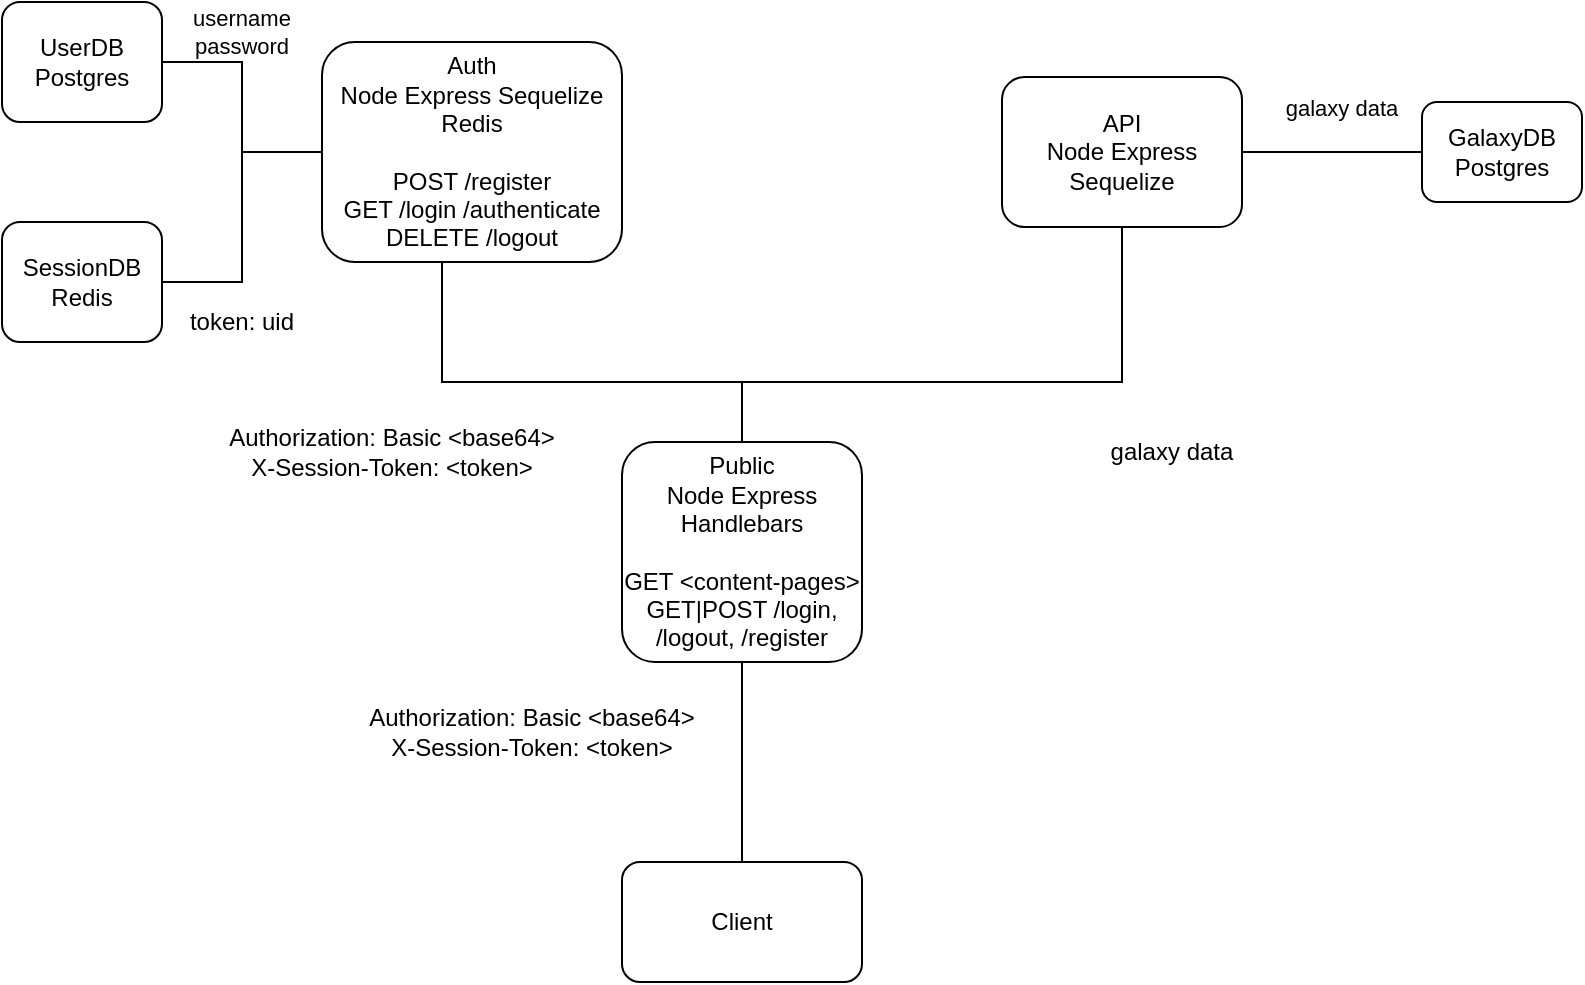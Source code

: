 <mxfile version="24.2.2" type="device">
  <diagram name="Page-1" id="-mHw6giU4msM1elWIZ3y">
    <mxGraphModel dx="373" dy="755" grid="1" gridSize="10" guides="1" tooltips="1" connect="1" arrows="1" fold="1" page="1" pageScale="1" pageWidth="850" pageHeight="1100" math="0" shadow="0">
      <root>
        <mxCell id="0" />
        <mxCell id="1" parent="0" />
        <mxCell id="w-C8GHnoNehhJUKiD736-12" style="edgeStyle=orthogonalEdgeStyle;rounded=0;orthogonalLoop=1;jettySize=auto;html=1;exitX=0;exitY=0.5;exitDx=0;exitDy=0;entryX=1;entryY=0.5;entryDx=0;entryDy=0;endArrow=none;endFill=0;" edge="1" parent="1" source="w-C8GHnoNehhJUKiD736-2" target="w-C8GHnoNehhJUKiD736-4">
          <mxGeometry relative="1" as="geometry" />
        </mxCell>
        <mxCell id="w-C8GHnoNehhJUKiD736-14" style="edgeStyle=orthogonalEdgeStyle;rounded=0;orthogonalLoop=1;jettySize=auto;html=1;exitX=0.5;exitY=1;exitDx=0;exitDy=0;entryX=0.5;entryY=0;entryDx=0;entryDy=0;endArrow=none;endFill=0;" edge="1" parent="1" source="w-C8GHnoNehhJUKiD736-2" target="w-C8GHnoNehhJUKiD736-13">
          <mxGeometry relative="1" as="geometry">
            <Array as="points">
              <mxPoint x="260" y="430" />
              <mxPoint x="410" y="430" />
            </Array>
          </mxGeometry>
        </mxCell>
        <mxCell id="w-C8GHnoNehhJUKiD736-2" value="&lt;div&gt;Auth&lt;/div&gt;&lt;div&gt;Node Express Sequelize Redis&lt;br&gt;&lt;/div&gt;&lt;div&gt;&lt;br&gt;&lt;/div&gt;&lt;div&gt;POST /register&lt;/div&gt;&lt;div&gt;GET /login /authenticate&lt;/div&gt;&lt;div&gt;DELETE /logout &lt;/div&gt;" style="rounded=1;whiteSpace=wrap;html=1;" vertex="1" parent="1">
          <mxGeometry x="200" y="260" width="150" height="110" as="geometry" />
        </mxCell>
        <mxCell id="w-C8GHnoNehhJUKiD736-10" style="edgeStyle=orthogonalEdgeStyle;rounded=0;orthogonalLoop=1;jettySize=auto;html=1;exitX=1;exitY=0.5;exitDx=0;exitDy=0;entryX=0;entryY=0.5;entryDx=0;entryDy=0;endArrow=none;endFill=0;" edge="1" parent="1" source="w-C8GHnoNehhJUKiD736-3" target="w-C8GHnoNehhJUKiD736-2">
          <mxGeometry relative="1" as="geometry" />
        </mxCell>
        <mxCell id="w-C8GHnoNehhJUKiD736-3" value="UserDB&lt;div&gt;Postgres&lt;br&gt;&lt;/div&gt;" style="rounded=1;whiteSpace=wrap;html=1;" vertex="1" parent="1">
          <mxGeometry x="40" y="240" width="80" height="60" as="geometry" />
        </mxCell>
        <mxCell id="w-C8GHnoNehhJUKiD736-4" value="&lt;div&gt;SessionDB&lt;/div&gt;&lt;div&gt;Redis&lt;br&gt;&lt;/div&gt;" style="rounded=1;whiteSpace=wrap;html=1;" vertex="1" parent="1">
          <mxGeometry x="40" y="350" width="80" height="60" as="geometry" />
        </mxCell>
        <mxCell id="w-C8GHnoNehhJUKiD736-13" value="&lt;div&gt;Public&lt;/div&gt;&lt;div&gt;Node Express Handlebars&lt;/div&gt;&lt;div&gt;&lt;br&gt;&lt;/div&gt;&lt;div&gt;GET &amp;lt;content-pages&amp;gt;&lt;br&gt;&lt;/div&gt;&lt;div&gt;GET|POST /login, /logout, /register&lt;/div&gt;" style="rounded=1;whiteSpace=wrap;html=1;" vertex="1" parent="1">
          <mxGeometry x="350" y="460" width="120" height="110" as="geometry" />
        </mxCell>
        <mxCell id="w-C8GHnoNehhJUKiD736-15" value="&lt;div&gt;Authorization: Basic &amp;lt;base64&amp;gt;&lt;br&gt;&lt;/div&gt;&lt;div&gt;X-Session-Token: &amp;lt;token&amp;gt;&lt;br&gt;&lt;/div&gt;" style="text;html=1;align=center;verticalAlign=middle;whiteSpace=wrap;rounded=0;" vertex="1" parent="1">
          <mxGeometry x="150" y="440" width="170" height="50" as="geometry" />
        </mxCell>
        <mxCell id="w-C8GHnoNehhJUKiD736-19" style="edgeStyle=orthogonalEdgeStyle;rounded=0;orthogonalLoop=1;jettySize=auto;html=1;exitX=1;exitY=0.5;exitDx=0;exitDy=0;endArrow=none;endFill=0;" edge="1" parent="1" source="w-C8GHnoNehhJUKiD736-16" target="w-C8GHnoNehhJUKiD736-17">
          <mxGeometry relative="1" as="geometry" />
        </mxCell>
        <mxCell id="w-C8GHnoNehhJUKiD736-23" style="edgeStyle=orthogonalEdgeStyle;rounded=0;orthogonalLoop=1;jettySize=auto;html=1;exitX=0.5;exitY=1;exitDx=0;exitDy=0;entryX=0.5;entryY=0;entryDx=0;entryDy=0;endArrow=none;endFill=0;" edge="1" parent="1" source="w-C8GHnoNehhJUKiD736-16" target="w-C8GHnoNehhJUKiD736-13">
          <mxGeometry relative="1" as="geometry">
            <Array as="points">
              <mxPoint x="600" y="430" />
              <mxPoint x="410" y="430" />
            </Array>
          </mxGeometry>
        </mxCell>
        <mxCell id="w-C8GHnoNehhJUKiD736-16" value="&lt;div&gt;API&lt;/div&gt;&lt;div&gt;Node Express Sequelize&lt;br&gt;&lt;/div&gt;" style="rounded=1;whiteSpace=wrap;html=1;" vertex="1" parent="1">
          <mxGeometry x="540" y="277.5" width="120" height="75" as="geometry" />
        </mxCell>
        <mxCell id="w-C8GHnoNehhJUKiD736-17" value="&lt;div&gt;GalaxyDB&lt;/div&gt;&lt;div&gt;Postgres&lt;br&gt;&lt;/div&gt;" style="rounded=1;whiteSpace=wrap;html=1;" vertex="1" parent="1">
          <mxGeometry x="750" y="290" width="80" height="50" as="geometry" />
        </mxCell>
        <mxCell id="w-C8GHnoNehhJUKiD736-24" value="galaxy data" style="text;html=1;align=center;verticalAlign=middle;whiteSpace=wrap;rounded=0;" vertex="1" parent="1">
          <mxGeometry x="570" y="450" width="110" height="30" as="geometry" />
        </mxCell>
        <mxCell id="w-C8GHnoNehhJUKiD736-25" value="Client" style="rounded=1;whiteSpace=wrap;html=1;" vertex="1" parent="1">
          <mxGeometry x="350" y="670" width="120" height="60" as="geometry" />
        </mxCell>
        <mxCell id="w-C8GHnoNehhJUKiD736-26" value="" style="endArrow=none;html=1;rounded=0;entryX=0.5;entryY=1;entryDx=0;entryDy=0;exitX=0.5;exitY=0;exitDx=0;exitDy=0;" edge="1" parent="1" source="w-C8GHnoNehhJUKiD736-25" target="w-C8GHnoNehhJUKiD736-13">
          <mxGeometry width="50" height="50" relative="1" as="geometry">
            <mxPoint x="310" y="690" as="sourcePoint" />
            <mxPoint x="360" y="640" as="targetPoint" />
          </mxGeometry>
        </mxCell>
        <mxCell id="w-C8GHnoNehhJUKiD736-29" value="&lt;div&gt;Authorization: Basic &amp;lt;base64&amp;gt;&lt;br&gt;&lt;/div&gt;&lt;div&gt;X-Session-Token: &amp;lt;token&amp;gt;&lt;/div&gt;" style="text;html=1;align=center;verticalAlign=middle;whiteSpace=wrap;rounded=0;" vertex="1" parent="1">
          <mxGeometry x="220" y="580" width="170" height="50" as="geometry" />
        </mxCell>
        <mxCell id="w-C8GHnoNehhJUKiD736-31" value="token: uid" style="text;html=1;align=center;verticalAlign=middle;whiteSpace=wrap;rounded=0;" vertex="1" parent="1">
          <mxGeometry x="130" y="390" width="60" height="20" as="geometry" />
        </mxCell>
        <mxCell id="w-C8GHnoNehhJUKiD736-32" value="&lt;div&gt;username&lt;/div&gt;&lt;div&gt;password&lt;br&gt;&lt;/div&gt;" style="text;html=1;align=center;verticalAlign=middle;whiteSpace=wrap;rounded=0;fontFamily=Helvetica;fontSize=11;fontColor=default;labelBackgroundColor=default;" vertex="1" parent="1">
          <mxGeometry x="130" y="240" width="60" height="30" as="geometry" />
        </mxCell>
        <mxCell id="w-C8GHnoNehhJUKiD736-34" value="galaxy data" style="text;html=1;align=center;verticalAlign=middle;whiteSpace=wrap;rounded=0;fontFamily=Helvetica;fontSize=11;fontColor=default;labelBackgroundColor=default;" vertex="1" parent="1">
          <mxGeometry x="680" y="277.5" width="60" height="30" as="geometry" />
        </mxCell>
      </root>
    </mxGraphModel>
  </diagram>
</mxfile>

